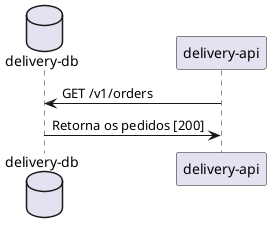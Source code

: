 @startuml Fluxo de busca do pedidos do usuário
database "delivery-db"
"delivery-api" -> "delivery-db" : GET /v1/orders
"delivery-db"  -> "delivery-api" : Retorna os pedidos [200]
@enduml